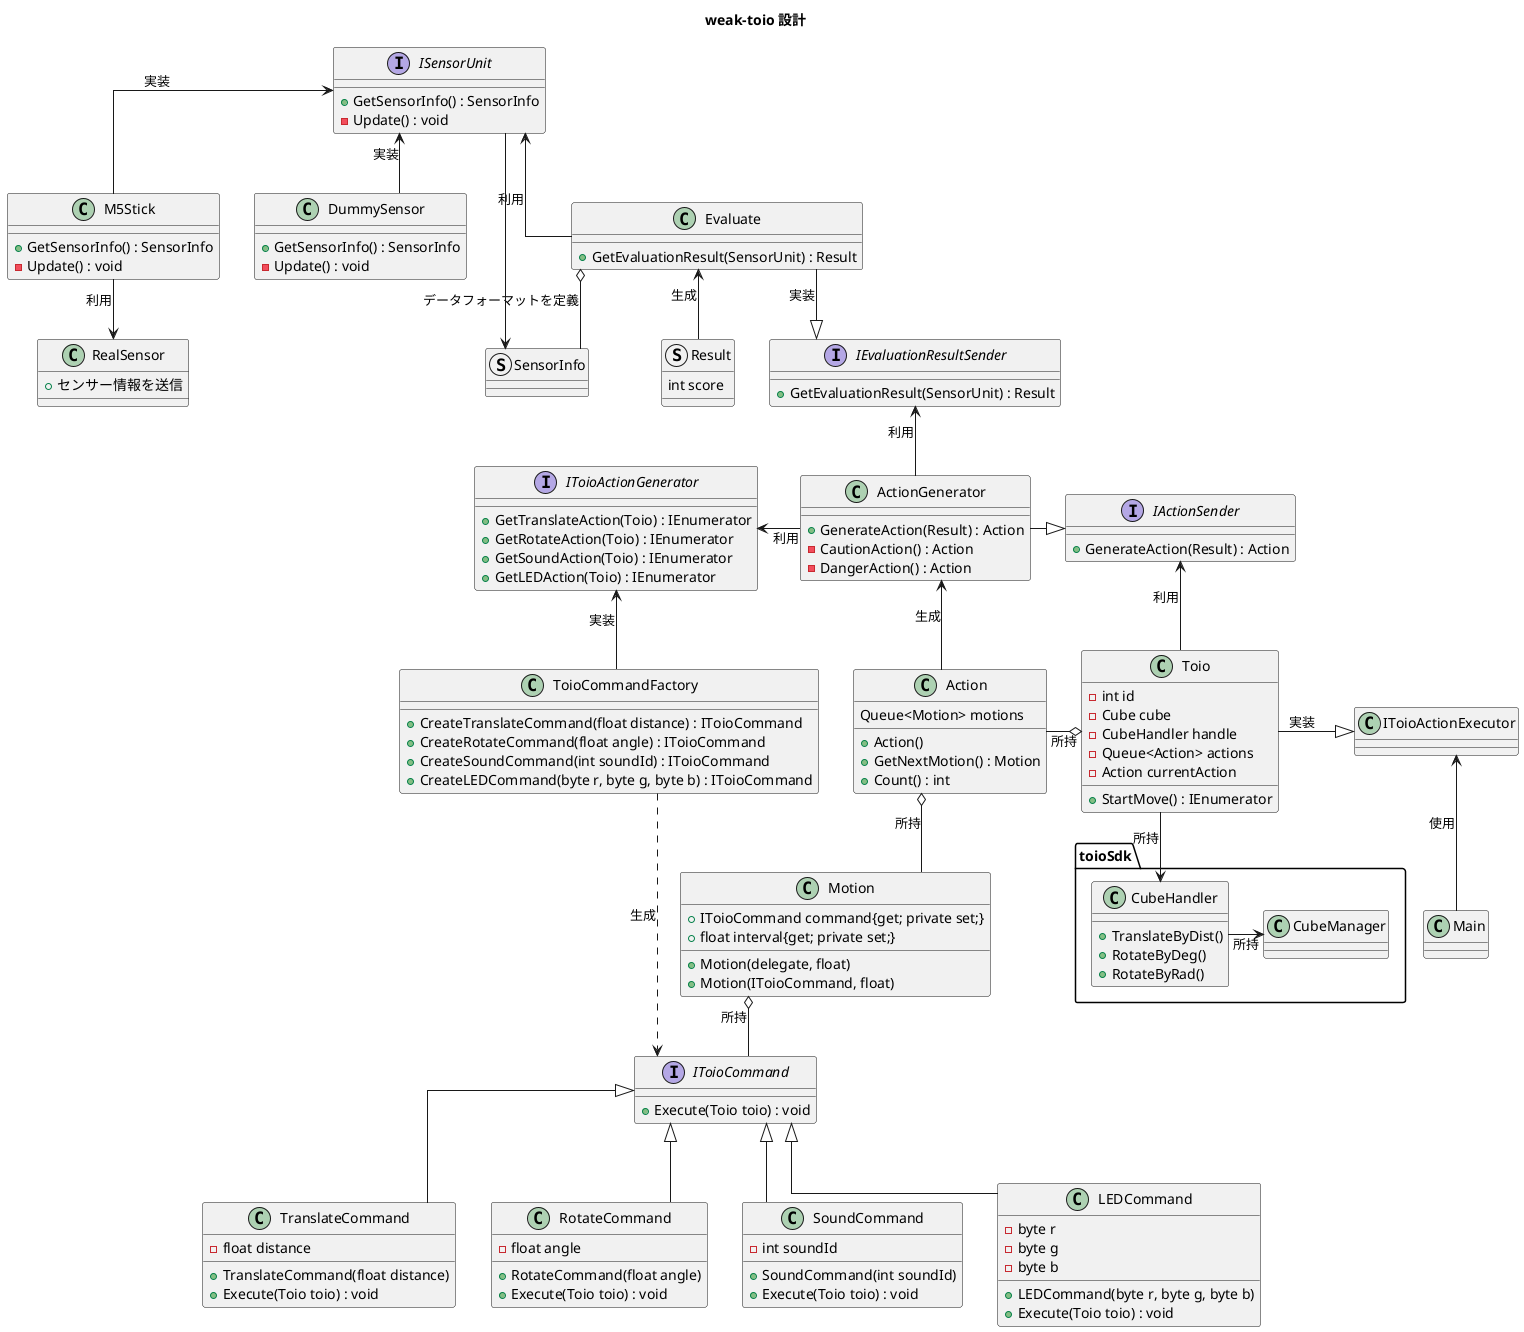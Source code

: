 @startuml
title weak-toio 設計
skinparam Linetype ortho

' オブジェクト
class RealSensor{
	+ センサー情報を送信
}
class M5Stick{
	+ GetSensorInfo() : SensorInfo
	- Update() : void
}
class DummySensor{
	+ GetSensorInfo() : SensorInfo
	- Update() : void
}
struct SensorInfo{}

interface ISensorUnit{
	+ GetSensorInfo() : SensorInfo
	- Update() : void
}
class Evaluate{
	+ GetEvaluationResult(SensorUnit) : Result
}
struct Result{
	int score
}

interface IEvaluationResultSender{
	+ GetEvaluationResult(SensorUnit) : Result
}
class ActionGenerator{
	+ GenerateAction(Result) : Action
	- CautionAction() : Action
	- DangerAction() : Action
}
class Action{
	Queue<Motion> motions
	+ Action()
	+ GetNextMotion() : Motion
	+ Count() : int
}
class Motion {
	+ IToioCommand command{get; private set;}
	+ float interval{get; private set;}
	+ Motion(delegate, float)
	+ Motion(IToioCommand, float)
}

interface IActionSender{
	+ GenerateAction(Result) : Action
}
interface IToioActionGenerator{
	+ GetTranslateAction(Toio) : IEnumerator
	+ GetRotateAction(Toio) : IEnumerator
	+ GetSoundAction(Toio) : IEnumerator
	+ GetLEDAction(Toio) : IEnumerator
}
class Toio{
	- int id
	- Cube cube
	- CubeHandler handle
	- Queue<Action> actions
	- Action currentAction
	+ StartMove() : IEnumerator
}
package toioSdk{
	class CubeManager
	class CubeHandler{
		+ TranslateByDist()
		+ RotateByDeg()
		+ RotateByRad()
	}
}

interface IToioCommand {
	+ Execute(Toio toio) : void
}

class TranslateCommand {
	- float distance
	+ TranslateCommand(float distance)
	+ Execute(Toio toio) : void
}

class RotateCommand {
	- float angle
	+ RotateCommand(float angle)
	+ Execute(Toio toio) : void
}

class SoundCommand {
	- int soundId
	+ SoundCommand(int soundId)
	+ Execute(Toio toio) : void
}

class LEDCommand {
	- byte r
	- byte g
	- byte b
	+ LEDCommand(byte r, byte g, byte b)
	+ Execute(Toio toio) : void
}

class ToioCommandFactory {
	+ CreateTranslateCommand(float distance) : IToioCommand
	+ CreateRotateCommand(float angle) : IToioCommand
	+ CreateSoundCommand(int soundId) : IToioCommand
	+ CreateLEDCommand(byte r, byte g, byte b) : IToioCommand
}


' 関係
ISensorUnit <-- M5Stick : 実装
M5Stick --> RealSensor : 利用
ISensorUnit <-- DummySensor : 実装

ISensorUnit <-- Evaluate : 利用
Evaluate o-- SensorInfo : データフォーマットを定義
ISensorUnit --> SensorInfo
Evaluate <-- Result : 生成

Evaluate --|> IEvaluationResultSender : 実装
IEvaluationResultSender <-- ActionGenerator : 利用
ActionGenerator <-- Action : 生成
Action o-- Motion : 所持
Toio o-left- Action : 所持
IToioActionGenerator <-right- ActionGenerator : 利用

ActionGenerator -|> IActionSender
IActionSender <-- Toio : 利用
Toio --> CubeHandler : 所持
CubeHandler -> CubeManager : 所持
Toio -right--|> IToioActionExecutor : 実装
IToioActionExecutor <-- Main : 使用

IToioCommand <|-- TranslateCommand
IToioCommand <|-- RotateCommand
IToioCommand <|-- SoundCommand
IToioCommand <|-- LEDCommand
ToioCommandFactory ..> IToioCommand : 生成
Motion o-- IToioCommand : 所持
IToioActionGenerator <-- ToioCommandFactory : 実装

@enduml